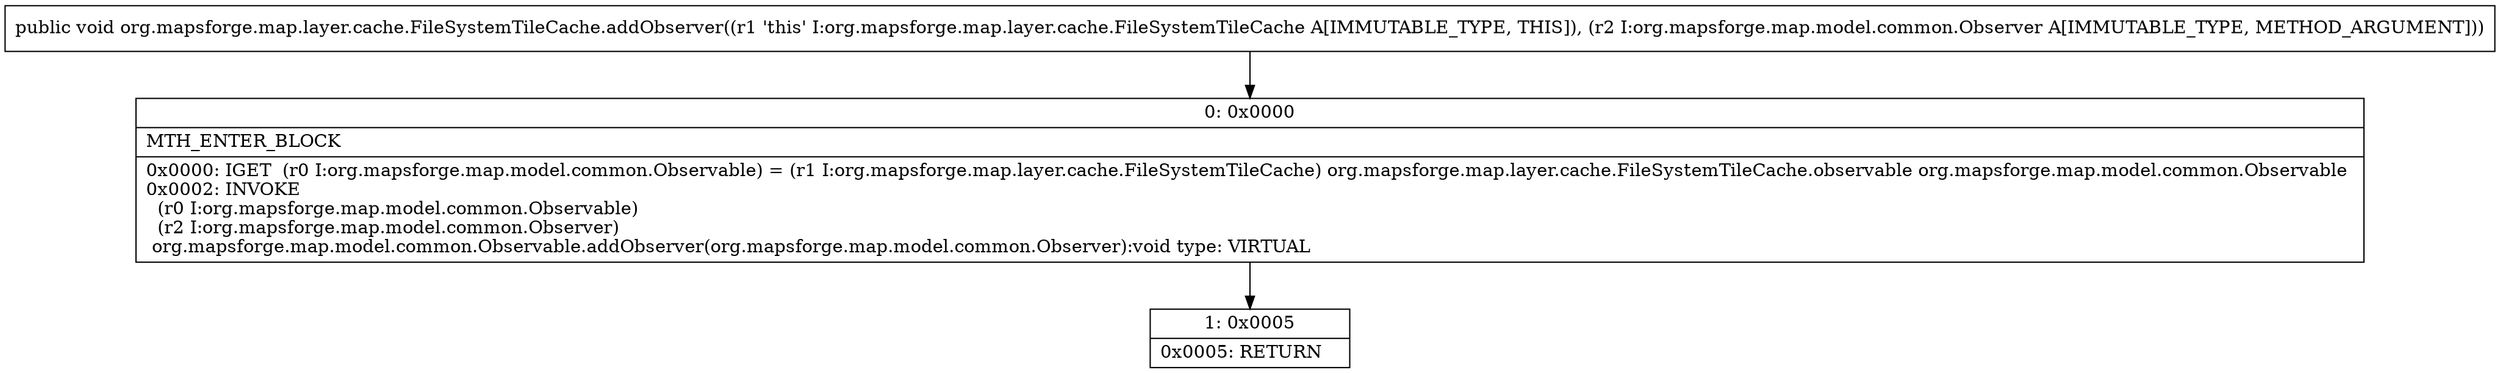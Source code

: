 digraph "CFG fororg.mapsforge.map.layer.cache.FileSystemTileCache.addObserver(Lorg\/mapsforge\/map\/model\/common\/Observer;)V" {
Node_0 [shape=record,label="{0\:\ 0x0000|MTH_ENTER_BLOCK\l|0x0000: IGET  (r0 I:org.mapsforge.map.model.common.Observable) = (r1 I:org.mapsforge.map.layer.cache.FileSystemTileCache) org.mapsforge.map.layer.cache.FileSystemTileCache.observable org.mapsforge.map.model.common.Observable \l0x0002: INVOKE  \l  (r0 I:org.mapsforge.map.model.common.Observable)\l  (r2 I:org.mapsforge.map.model.common.Observer)\l org.mapsforge.map.model.common.Observable.addObserver(org.mapsforge.map.model.common.Observer):void type: VIRTUAL \l}"];
Node_1 [shape=record,label="{1\:\ 0x0005|0x0005: RETURN   \l}"];
MethodNode[shape=record,label="{public void org.mapsforge.map.layer.cache.FileSystemTileCache.addObserver((r1 'this' I:org.mapsforge.map.layer.cache.FileSystemTileCache A[IMMUTABLE_TYPE, THIS]), (r2 I:org.mapsforge.map.model.common.Observer A[IMMUTABLE_TYPE, METHOD_ARGUMENT])) }"];
MethodNode -> Node_0;
Node_0 -> Node_1;
}

